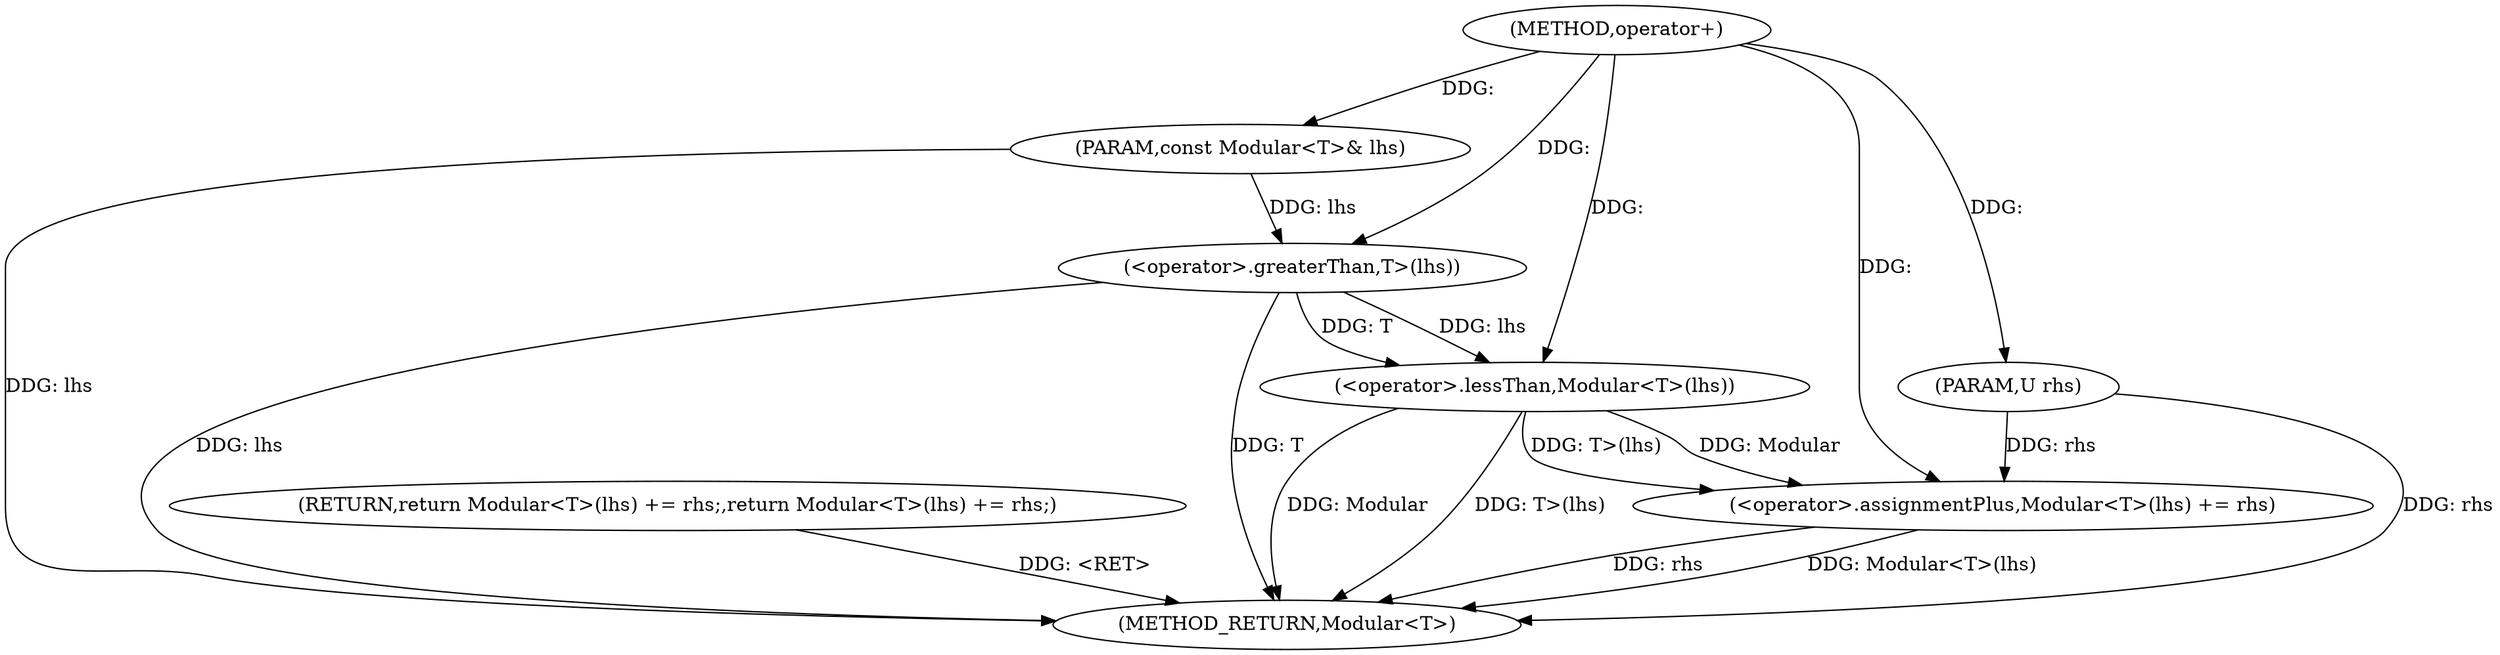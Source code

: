 digraph "operator+" {  
"1000802" [label = "(METHOD,operator+)" ]
"1000814" [label = "(METHOD_RETURN,Modular<T>)" ]
"1000803" [label = "(PARAM,const Modular<T>& lhs)" ]
"1000804" [label = "(PARAM,U rhs)" ]
"1000806" [label = "(RETURN,return Modular<T>(lhs) += rhs;,return Modular<T>(lhs) += rhs;)" ]
"1000807" [label = "(<operator>.assignmentPlus,Modular<T>(lhs) += rhs)" ]
"1000808" [label = "(<operator>.lessThan,Modular<T>(lhs))" ]
"1000810" [label = "(<operator>.greaterThan,T>(lhs))" ]
  "1000806" -> "1000814"  [ label = "DDG: <RET>"] 
  "1000803" -> "1000814"  [ label = "DDG: lhs"] 
  "1000804" -> "1000814"  [ label = "DDG: rhs"] 
  "1000810" -> "1000814"  [ label = "DDG: lhs"] 
  "1000808" -> "1000814"  [ label = "DDG: T>(lhs)"] 
  "1000807" -> "1000814"  [ label = "DDG: Modular<T>(lhs)"] 
  "1000807" -> "1000814"  [ label = "DDG: rhs"] 
  "1000808" -> "1000814"  [ label = "DDG: Modular"] 
  "1000810" -> "1000814"  [ label = "DDG: T"] 
  "1000802" -> "1000803"  [ label = "DDG: "] 
  "1000802" -> "1000804"  [ label = "DDG: "] 
  "1000804" -> "1000807"  [ label = "DDG: rhs"] 
  "1000802" -> "1000807"  [ label = "DDG: "] 
  "1000808" -> "1000807"  [ label = "DDG: Modular"] 
  "1000808" -> "1000807"  [ label = "DDG: T>(lhs)"] 
  "1000802" -> "1000808"  [ label = "DDG: "] 
  "1000810" -> "1000808"  [ label = "DDG: lhs"] 
  "1000810" -> "1000808"  [ label = "DDG: T"] 
  "1000802" -> "1000810"  [ label = "DDG: "] 
  "1000803" -> "1000810"  [ label = "DDG: lhs"] 
}

